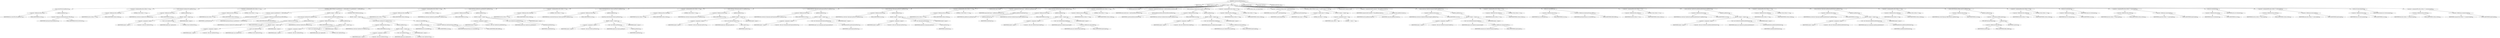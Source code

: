 digraph "writeCentralFileHeader" {  
"1055" [label = <(METHOD,writeCentralFileHeader)<SUB>517</SUB>> ]
"35" [label = <(PARAM,this)<SUB>517</SUB>> ]
"1056" [label = <(PARAM,ZipEntry ze)<SUB>517</SUB>> ]
"1057" [label = <(BLOCK,&lt;empty&gt;,&lt;empty&gt;)<SUB>517</SUB>> ]
"1058" [label = <(write,write(CFH_SIG.getBytes()))<SUB>518</SUB>> ]
"1059" [label = <(&lt;operator&gt;.fieldAccess,this.out)<SUB>518</SUB>> ]
"1060" [label = <(IDENTIFIER,this,write(CFH_SIG.getBytes()))<SUB>518</SUB>> ]
"1061" [label = <(FIELD_IDENTIFIER,out,out)<SUB>518</SUB>> ]
"1062" [label = <(getBytes,getBytes())<SUB>518</SUB>> ]
"1063" [label = <(&lt;operator&gt;.fieldAccess,ZipOutputStream.CFH_SIG)<SUB>518</SUB>> ]
"1064" [label = <(IDENTIFIER,ZipOutputStream,getBytes())<SUB>518</SUB>> ]
"1065" [label = <(FIELD_IDENTIFIER,CFH_SIG,CFH_SIG)<SUB>518</SUB>> ]
"1066" [label = <(&lt;operator&gt;.assignmentPlus,this.written += 4)<SUB>519</SUB>> ]
"1067" [label = <(&lt;operator&gt;.fieldAccess,this.written)<SUB>519</SUB>> ]
"1068" [label = <(IDENTIFIER,this,this.written += 4)<SUB>519</SUB>> ]
"1069" [label = <(FIELD_IDENTIFIER,written,written)<SUB>519</SUB>> ]
"1070" [label = <(LITERAL,4,this.written += 4)<SUB>519</SUB>> ]
"1071" [label = <(write,write((new ZipShort(20)).getBytes()))<SUB>522</SUB>> ]
"1072" [label = <(&lt;operator&gt;.fieldAccess,this.out)<SUB>522</SUB>> ]
"1073" [label = <(IDENTIFIER,this,write((new ZipShort(20)).getBytes()))<SUB>522</SUB>> ]
"1074" [label = <(FIELD_IDENTIFIER,out,out)<SUB>522</SUB>> ]
"1075" [label = <(getBytes,getBytes())<SUB>522</SUB>> ]
"1076" [label = <(BLOCK,&lt;empty&gt;,&lt;empty&gt;)<SUB>522</SUB>> ]
"1077" [label = <(&lt;operator&gt;.assignment,&lt;empty&gt;)> ]
"1078" [label = <(IDENTIFIER,$obj30,&lt;empty&gt;)> ]
"1079" [label = <(&lt;operator&gt;.alloc,new ZipShort(20))<SUB>522</SUB>> ]
"1080" [label = <(&lt;init&gt;,new ZipShort(20))<SUB>522</SUB>> ]
"1081" [label = <(IDENTIFIER,$obj30,new ZipShort(20))> ]
"1082" [label = <(LITERAL,20,new ZipShort(20))<SUB>522</SUB>> ]
"1083" [label = <(IDENTIFIER,$obj30,&lt;empty&gt;)> ]
"1084" [label = <(&lt;operator&gt;.assignmentPlus,this.written += 2)<SUB>523</SUB>> ]
"1085" [label = <(&lt;operator&gt;.fieldAccess,this.written)<SUB>523</SUB>> ]
"1086" [label = <(IDENTIFIER,this,this.written += 2)<SUB>523</SUB>> ]
"1087" [label = <(FIELD_IDENTIFIER,written,written)<SUB>523</SUB>> ]
"1088" [label = <(LITERAL,2,this.written += 2)<SUB>523</SUB>> ]
"1089" [label = <(CONTROL_STRUCTURE,if (ze.getMethod() == DEFLATED),if (ze.getMethod() == DEFLATED))<SUB>527</SUB>> ]
"1090" [label = <(&lt;operator&gt;.equals,ze.getMethod() == DEFLATED)<SUB>527</SUB>> ]
"1091" [label = <(getMethod,getMethod())<SUB>527</SUB>> ]
"1092" [label = <(IDENTIFIER,ze,getMethod())<SUB>527</SUB>> ]
"1093" [label = <(&lt;operator&gt;.fieldAccess,ZipOutputStream.DEFLATED)<SUB>527</SUB>> ]
"1094" [label = <(IDENTIFIER,ZipOutputStream,ze.getMethod() == DEFLATED)<SUB>527</SUB>> ]
"1095" [label = <(FIELD_IDENTIFIER,DEFLATED,DEFLATED)<SUB>527</SUB>> ]
"1096" [label = <(BLOCK,&lt;empty&gt;,&lt;empty&gt;)<SUB>527</SUB>> ]
"1097" [label = <(write,write((new ZipShort(20)).getBytes()))<SUB>530</SUB>> ]
"1098" [label = <(&lt;operator&gt;.fieldAccess,this.out)<SUB>530</SUB>> ]
"1099" [label = <(IDENTIFIER,this,write((new ZipShort(20)).getBytes()))<SUB>530</SUB>> ]
"1100" [label = <(FIELD_IDENTIFIER,out,out)<SUB>530</SUB>> ]
"1101" [label = <(getBytes,getBytes())<SUB>530</SUB>> ]
"1102" [label = <(BLOCK,&lt;empty&gt;,&lt;empty&gt;)<SUB>530</SUB>> ]
"1103" [label = <(&lt;operator&gt;.assignment,&lt;empty&gt;)> ]
"1104" [label = <(IDENTIFIER,$obj31,&lt;empty&gt;)> ]
"1105" [label = <(&lt;operator&gt;.alloc,new ZipShort(20))<SUB>530</SUB>> ]
"1106" [label = <(&lt;init&gt;,new ZipShort(20))<SUB>530</SUB>> ]
"1107" [label = <(IDENTIFIER,$obj31,new ZipShort(20))> ]
"1108" [label = <(LITERAL,20,new ZipShort(20))<SUB>530</SUB>> ]
"1109" [label = <(IDENTIFIER,$obj31,&lt;empty&gt;)> ]
"1110" [label = <(write,write((new ZipShort(8)).getBytes()))<SUB>533</SUB>> ]
"1111" [label = <(&lt;operator&gt;.fieldAccess,this.out)<SUB>533</SUB>> ]
"1112" [label = <(IDENTIFIER,this,write((new ZipShort(8)).getBytes()))<SUB>533</SUB>> ]
"1113" [label = <(FIELD_IDENTIFIER,out,out)<SUB>533</SUB>> ]
"1114" [label = <(getBytes,getBytes())<SUB>533</SUB>> ]
"1115" [label = <(BLOCK,&lt;empty&gt;,&lt;empty&gt;)<SUB>533</SUB>> ]
"1116" [label = <(&lt;operator&gt;.assignment,&lt;empty&gt;)> ]
"1117" [label = <(IDENTIFIER,$obj32,&lt;empty&gt;)> ]
"1118" [label = <(&lt;operator&gt;.alloc,new ZipShort(8))<SUB>533</SUB>> ]
"1119" [label = <(&lt;init&gt;,new ZipShort(8))<SUB>533</SUB>> ]
"1120" [label = <(IDENTIFIER,$obj32,new ZipShort(8))> ]
"1121" [label = <(LITERAL,8,new ZipShort(8))<SUB>533</SUB>> ]
"1122" [label = <(IDENTIFIER,$obj32,&lt;empty&gt;)> ]
"1123" [label = <(CONTROL_STRUCTURE,else,else)<SUB>534</SUB>> ]
"1124" [label = <(BLOCK,&lt;empty&gt;,&lt;empty&gt;)<SUB>534</SUB>> ]
"1125" [label = <(write,write((new ZipShort(10)).getBytes()))<SUB>535</SUB>> ]
"1126" [label = <(&lt;operator&gt;.fieldAccess,this.out)<SUB>535</SUB>> ]
"1127" [label = <(IDENTIFIER,this,write((new ZipShort(10)).getBytes()))<SUB>535</SUB>> ]
"1128" [label = <(FIELD_IDENTIFIER,out,out)<SUB>535</SUB>> ]
"1129" [label = <(getBytes,getBytes())<SUB>535</SUB>> ]
"1130" [label = <(BLOCK,&lt;empty&gt;,&lt;empty&gt;)<SUB>535</SUB>> ]
"1131" [label = <(&lt;operator&gt;.assignment,&lt;empty&gt;)> ]
"1132" [label = <(IDENTIFIER,$obj33,&lt;empty&gt;)> ]
"1133" [label = <(&lt;operator&gt;.alloc,new ZipShort(10))<SUB>535</SUB>> ]
"1134" [label = <(&lt;init&gt;,new ZipShort(10))<SUB>535</SUB>> ]
"1135" [label = <(IDENTIFIER,$obj33,new ZipShort(10))> ]
"1136" [label = <(LITERAL,10,new ZipShort(10))<SUB>535</SUB>> ]
"1137" [label = <(IDENTIFIER,$obj33,&lt;empty&gt;)> ]
"1138" [label = <(write,out.write(ZERO))<SUB>536</SUB>> ]
"1139" [label = <(&lt;operator&gt;.fieldAccess,this.out)<SUB>536</SUB>> ]
"1140" [label = <(IDENTIFIER,this,out.write(ZERO))<SUB>536</SUB>> ]
"1141" [label = <(FIELD_IDENTIFIER,out,out)<SUB>536</SUB>> ]
"1142" [label = <(&lt;operator&gt;.fieldAccess,ZipOutputStream.ZERO)<SUB>536</SUB>> ]
"1143" [label = <(IDENTIFIER,ZipOutputStream,out.write(ZERO))<SUB>536</SUB>> ]
"1144" [label = <(FIELD_IDENTIFIER,ZERO,ZERO)<SUB>536</SUB>> ]
"1145" [label = <(&lt;operator&gt;.assignmentPlus,this.written += 4)<SUB>538</SUB>> ]
"1146" [label = <(&lt;operator&gt;.fieldAccess,this.written)<SUB>538</SUB>> ]
"1147" [label = <(IDENTIFIER,this,this.written += 4)<SUB>538</SUB>> ]
"1148" [label = <(FIELD_IDENTIFIER,written,written)<SUB>538</SUB>> ]
"1149" [label = <(LITERAL,4,this.written += 4)<SUB>538</SUB>> ]
"1150" [label = <(write,write((new ZipShort(ze.getMethod())).getBytes()))<SUB>541</SUB>> ]
"1151" [label = <(&lt;operator&gt;.fieldAccess,this.out)<SUB>541</SUB>> ]
"1152" [label = <(IDENTIFIER,this,write((new ZipShort(ze.getMethod())).getBytes()))<SUB>541</SUB>> ]
"1153" [label = <(FIELD_IDENTIFIER,out,out)<SUB>541</SUB>> ]
"1154" [label = <(getBytes,getBytes())<SUB>541</SUB>> ]
"1155" [label = <(BLOCK,&lt;empty&gt;,&lt;empty&gt;)<SUB>541</SUB>> ]
"1156" [label = <(&lt;operator&gt;.assignment,&lt;empty&gt;)> ]
"1157" [label = <(IDENTIFIER,$obj34,&lt;empty&gt;)> ]
"1158" [label = <(&lt;operator&gt;.alloc,new ZipShort(ze.getMethod()))<SUB>541</SUB>> ]
"1159" [label = <(&lt;init&gt;,new ZipShort(ze.getMethod()))<SUB>541</SUB>> ]
"1160" [label = <(IDENTIFIER,$obj34,new ZipShort(ze.getMethod()))> ]
"1161" [label = <(getMethod,getMethod())<SUB>541</SUB>> ]
"1162" [label = <(IDENTIFIER,ze,getMethod())<SUB>541</SUB>> ]
"1163" [label = <(IDENTIFIER,$obj34,&lt;empty&gt;)> ]
"1164" [label = <(&lt;operator&gt;.assignmentPlus,this.written += 2)<SUB>542</SUB>> ]
"1165" [label = <(&lt;operator&gt;.fieldAccess,this.written)<SUB>542</SUB>> ]
"1166" [label = <(IDENTIFIER,this,this.written += 2)<SUB>542</SUB>> ]
"1167" [label = <(FIELD_IDENTIFIER,written,written)<SUB>542</SUB>> ]
"1168" [label = <(LITERAL,2,this.written += 2)<SUB>542</SUB>> ]
"1169" [label = <(write,write(toDosTime(new Date(ze.getTime())).getBytes()))<SUB>545</SUB>> ]
"1170" [label = <(&lt;operator&gt;.fieldAccess,this.out)<SUB>545</SUB>> ]
"1171" [label = <(IDENTIFIER,this,write(toDosTime(new Date(ze.getTime())).getBytes()))<SUB>545</SUB>> ]
"1172" [label = <(FIELD_IDENTIFIER,out,out)<SUB>545</SUB>> ]
"1173" [label = <(getBytes,getBytes())<SUB>545</SUB>> ]
"1174" [label = <(toDosTime,toDosTime(new Date(ze.getTime())))<SUB>545</SUB>> ]
"1175" [label = <(BLOCK,&lt;empty&gt;,&lt;empty&gt;)<SUB>545</SUB>> ]
"1176" [label = <(&lt;operator&gt;.assignment,&lt;empty&gt;)> ]
"1177" [label = <(IDENTIFIER,$obj35,&lt;empty&gt;)> ]
"1178" [label = <(&lt;operator&gt;.alloc,new Date(ze.getTime()))<SUB>545</SUB>> ]
"1179" [label = <(&lt;init&gt;,new Date(ze.getTime()))<SUB>545</SUB>> ]
"1180" [label = <(IDENTIFIER,$obj35,new Date(ze.getTime()))> ]
"1181" [label = <(getTime,getTime())<SUB>545</SUB>> ]
"1182" [label = <(IDENTIFIER,ze,getTime())<SUB>545</SUB>> ]
"1183" [label = <(IDENTIFIER,$obj35,&lt;empty&gt;)> ]
"1184" [label = <(&lt;operator&gt;.assignmentPlus,this.written += 4)<SUB>546</SUB>> ]
"1185" [label = <(&lt;operator&gt;.fieldAccess,this.written)<SUB>546</SUB>> ]
"1186" [label = <(IDENTIFIER,this,this.written += 4)<SUB>546</SUB>> ]
"1187" [label = <(FIELD_IDENTIFIER,written,written)<SUB>546</SUB>> ]
"1188" [label = <(LITERAL,4,this.written += 4)<SUB>546</SUB>> ]
"1189" [label = <(write,write((new ZipLong(ze.getCrc())).getBytes()))<SUB>551</SUB>> ]
"1190" [label = <(&lt;operator&gt;.fieldAccess,this.out)<SUB>551</SUB>> ]
"1191" [label = <(IDENTIFIER,this,write((new ZipLong(ze.getCrc())).getBytes()))<SUB>551</SUB>> ]
"1192" [label = <(FIELD_IDENTIFIER,out,out)<SUB>551</SUB>> ]
"1193" [label = <(getBytes,getBytes())<SUB>551</SUB>> ]
"1194" [label = <(BLOCK,&lt;empty&gt;,&lt;empty&gt;)<SUB>551</SUB>> ]
"1195" [label = <(&lt;operator&gt;.assignment,&lt;empty&gt;)> ]
"1196" [label = <(IDENTIFIER,$obj36,&lt;empty&gt;)> ]
"1197" [label = <(&lt;operator&gt;.alloc,new ZipLong(ze.getCrc()))<SUB>551</SUB>> ]
"1198" [label = <(&lt;init&gt;,new ZipLong(ze.getCrc()))<SUB>551</SUB>> ]
"1199" [label = <(IDENTIFIER,$obj36,new ZipLong(ze.getCrc()))> ]
"1200" [label = <(getCrc,getCrc())<SUB>551</SUB>> ]
"1201" [label = <(IDENTIFIER,ze,getCrc())<SUB>551</SUB>> ]
"1202" [label = <(IDENTIFIER,$obj36,&lt;empty&gt;)> ]
"1203" [label = <(write,write((new ZipLong(ze.getCompressedSize())).getBytes()))<SUB>552</SUB>> ]
"1204" [label = <(&lt;operator&gt;.fieldAccess,this.out)<SUB>552</SUB>> ]
"1205" [label = <(IDENTIFIER,this,write((new ZipLong(ze.getCompressedSize())).getBytes()))<SUB>552</SUB>> ]
"1206" [label = <(FIELD_IDENTIFIER,out,out)<SUB>552</SUB>> ]
"1207" [label = <(getBytes,getBytes())<SUB>552</SUB>> ]
"1208" [label = <(BLOCK,&lt;empty&gt;,&lt;empty&gt;)<SUB>552</SUB>> ]
"1209" [label = <(&lt;operator&gt;.assignment,&lt;empty&gt;)> ]
"1210" [label = <(IDENTIFIER,$obj37,&lt;empty&gt;)> ]
"1211" [label = <(&lt;operator&gt;.alloc,new ZipLong(ze.getCompressedSize()))<SUB>552</SUB>> ]
"1212" [label = <(&lt;init&gt;,new ZipLong(ze.getCompressedSize()))<SUB>552</SUB>> ]
"1213" [label = <(IDENTIFIER,$obj37,new ZipLong(ze.getCompressedSize()))> ]
"1214" [label = <(getCompressedSize,getCompressedSize())<SUB>552</SUB>> ]
"1215" [label = <(IDENTIFIER,ze,getCompressedSize())<SUB>552</SUB>> ]
"1216" [label = <(IDENTIFIER,$obj37,&lt;empty&gt;)> ]
"1217" [label = <(write,write((new ZipLong(ze.getSize())).getBytes()))<SUB>553</SUB>> ]
"1218" [label = <(&lt;operator&gt;.fieldAccess,this.out)<SUB>553</SUB>> ]
"1219" [label = <(IDENTIFIER,this,write((new ZipLong(ze.getSize())).getBytes()))<SUB>553</SUB>> ]
"1220" [label = <(FIELD_IDENTIFIER,out,out)<SUB>553</SUB>> ]
"1221" [label = <(getBytes,getBytes())<SUB>553</SUB>> ]
"1222" [label = <(BLOCK,&lt;empty&gt;,&lt;empty&gt;)<SUB>553</SUB>> ]
"1223" [label = <(&lt;operator&gt;.assignment,&lt;empty&gt;)> ]
"1224" [label = <(IDENTIFIER,$obj38,&lt;empty&gt;)> ]
"1225" [label = <(&lt;operator&gt;.alloc,new ZipLong(ze.getSize()))<SUB>553</SUB>> ]
"1226" [label = <(&lt;init&gt;,new ZipLong(ze.getSize()))<SUB>553</SUB>> ]
"1227" [label = <(IDENTIFIER,$obj38,new ZipLong(ze.getSize()))> ]
"1228" [label = <(getSize,getSize())<SUB>553</SUB>> ]
"1229" [label = <(IDENTIFIER,ze,getSize())<SUB>553</SUB>> ]
"1230" [label = <(IDENTIFIER,$obj38,&lt;empty&gt;)> ]
"1231" [label = <(&lt;operator&gt;.assignmentPlus,this.written += 12)<SUB>554</SUB>> ]
"1232" [label = <(&lt;operator&gt;.fieldAccess,this.written)<SUB>554</SUB>> ]
"1233" [label = <(IDENTIFIER,this,this.written += 12)<SUB>554</SUB>> ]
"1234" [label = <(FIELD_IDENTIFIER,written,written)<SUB>554</SUB>> ]
"1235" [label = <(LITERAL,12,this.written += 12)<SUB>554</SUB>> ]
"1236" [label = <(LOCAL,byte[] name: byte[])> ]
"1237" [label = <(&lt;operator&gt;.assignment,byte[] name = getBytes(ze.getName()))<SUB>557</SUB>> ]
"1238" [label = <(IDENTIFIER,name,byte[] name = getBytes(ze.getName()))<SUB>557</SUB>> ]
"1239" [label = <(getBytes,getBytes(ze.getName()))<SUB>557</SUB>> ]
"34" [label = <(IDENTIFIER,this,getBytes(ze.getName()))<SUB>557</SUB>> ]
"1240" [label = <(getName,getName())<SUB>557</SUB>> ]
"1241" [label = <(IDENTIFIER,ze,getName())<SUB>557</SUB>> ]
"1242" [label = <(write,write((new ZipShort(name.length)).getBytes()))<SUB>558</SUB>> ]
"1243" [label = <(&lt;operator&gt;.fieldAccess,this.out)<SUB>558</SUB>> ]
"1244" [label = <(IDENTIFIER,this,write((new ZipShort(name.length)).getBytes()))<SUB>558</SUB>> ]
"1245" [label = <(FIELD_IDENTIFIER,out,out)<SUB>558</SUB>> ]
"1246" [label = <(getBytes,getBytes())<SUB>558</SUB>> ]
"1247" [label = <(BLOCK,&lt;empty&gt;,&lt;empty&gt;)<SUB>558</SUB>> ]
"1248" [label = <(&lt;operator&gt;.assignment,&lt;empty&gt;)> ]
"1249" [label = <(IDENTIFIER,$obj39,&lt;empty&gt;)> ]
"1250" [label = <(&lt;operator&gt;.alloc,new ZipShort(name.length))<SUB>558</SUB>> ]
"1251" [label = <(&lt;init&gt;,new ZipShort(name.length))<SUB>558</SUB>> ]
"1252" [label = <(IDENTIFIER,$obj39,new ZipShort(name.length))> ]
"1253" [label = <(&lt;operator&gt;.fieldAccess,name.length)<SUB>558</SUB>> ]
"1254" [label = <(IDENTIFIER,name,new ZipShort(name.length))<SUB>558</SUB>> ]
"1255" [label = <(FIELD_IDENTIFIER,length,length)<SUB>558</SUB>> ]
"1256" [label = <(IDENTIFIER,$obj39,&lt;empty&gt;)> ]
"1257" [label = <(&lt;operator&gt;.assignmentPlus,this.written += 2)<SUB>559</SUB>> ]
"1258" [label = <(&lt;operator&gt;.fieldAccess,this.written)<SUB>559</SUB>> ]
"1259" [label = <(IDENTIFIER,this,this.written += 2)<SUB>559</SUB>> ]
"1260" [label = <(FIELD_IDENTIFIER,written,written)<SUB>559</SUB>> ]
"1261" [label = <(LITERAL,2,this.written += 2)<SUB>559</SUB>> ]
"1262" [label = <(LOCAL,byte[] extra: byte[])> ]
"1263" [label = <(&lt;operator&gt;.assignment,byte[] extra = getCentralDirectoryExtra())<SUB>562</SUB>> ]
"1264" [label = <(IDENTIFIER,extra,byte[] extra = getCentralDirectoryExtra())<SUB>562</SUB>> ]
"1265" [label = <(getCentralDirectoryExtra,getCentralDirectoryExtra())<SUB>562</SUB>> ]
"1266" [label = <(IDENTIFIER,ze,getCentralDirectoryExtra())<SUB>562</SUB>> ]
"1267" [label = <(write,write((new ZipShort(extra.length)).getBytes()))<SUB>563</SUB>> ]
"1268" [label = <(&lt;operator&gt;.fieldAccess,this.out)<SUB>563</SUB>> ]
"1269" [label = <(IDENTIFIER,this,write((new ZipShort(extra.length)).getBytes()))<SUB>563</SUB>> ]
"1270" [label = <(FIELD_IDENTIFIER,out,out)<SUB>563</SUB>> ]
"1271" [label = <(getBytes,getBytes())<SUB>563</SUB>> ]
"1272" [label = <(BLOCK,&lt;empty&gt;,&lt;empty&gt;)<SUB>563</SUB>> ]
"1273" [label = <(&lt;operator&gt;.assignment,&lt;empty&gt;)> ]
"1274" [label = <(IDENTIFIER,$obj40,&lt;empty&gt;)> ]
"1275" [label = <(&lt;operator&gt;.alloc,new ZipShort(extra.length))<SUB>563</SUB>> ]
"1276" [label = <(&lt;init&gt;,new ZipShort(extra.length))<SUB>563</SUB>> ]
"1277" [label = <(IDENTIFIER,$obj40,new ZipShort(extra.length))> ]
"1278" [label = <(&lt;operator&gt;.fieldAccess,extra.length)<SUB>563</SUB>> ]
"1279" [label = <(IDENTIFIER,extra,new ZipShort(extra.length))<SUB>563</SUB>> ]
"1280" [label = <(FIELD_IDENTIFIER,length,length)<SUB>563</SUB>> ]
"1281" [label = <(IDENTIFIER,$obj40,&lt;empty&gt;)> ]
"1282" [label = <(&lt;operator&gt;.assignmentPlus,this.written += 2)<SUB>564</SUB>> ]
"1283" [label = <(&lt;operator&gt;.fieldAccess,this.written)<SUB>564</SUB>> ]
"1284" [label = <(IDENTIFIER,this,this.written += 2)<SUB>564</SUB>> ]
"1285" [label = <(FIELD_IDENTIFIER,written,written)<SUB>564</SUB>> ]
"1286" [label = <(LITERAL,2,this.written += 2)<SUB>564</SUB>> ]
"1287" [label = <(LOCAL,String comm: java.lang.String)> ]
"1288" [label = <(&lt;operator&gt;.assignment,String comm = getComment())<SUB>567</SUB>> ]
"1289" [label = <(IDENTIFIER,comm,String comm = getComment())<SUB>567</SUB>> ]
"1290" [label = <(getComment,getComment())<SUB>567</SUB>> ]
"1291" [label = <(IDENTIFIER,ze,getComment())<SUB>567</SUB>> ]
"1292" [label = <(CONTROL_STRUCTURE,if (comm == null),if (comm == null))<SUB>568</SUB>> ]
"1293" [label = <(&lt;operator&gt;.equals,comm == null)<SUB>568</SUB>> ]
"1294" [label = <(IDENTIFIER,comm,comm == null)<SUB>568</SUB>> ]
"1295" [label = <(LITERAL,null,comm == null)<SUB>568</SUB>> ]
"1296" [label = <(BLOCK,&lt;empty&gt;,&lt;empty&gt;)<SUB>568</SUB>> ]
"1297" [label = <(&lt;operator&gt;.assignment,comm = &quot;&quot;)<SUB>569</SUB>> ]
"1298" [label = <(IDENTIFIER,comm,comm = &quot;&quot;)<SUB>569</SUB>> ]
"1299" [label = <(LITERAL,&quot;&quot;,comm = &quot;&quot;)<SUB>569</SUB>> ]
"1300" [label = <(LOCAL,byte[] comment: byte[])> ]
"1301" [label = <(&lt;operator&gt;.assignment,byte[] comment = this.getBytes(comm))<SUB>571</SUB>> ]
"1302" [label = <(IDENTIFIER,comment,byte[] comment = this.getBytes(comm))<SUB>571</SUB>> ]
"1303" [label = <(getBytes,this.getBytes(comm))<SUB>571</SUB>> ]
"36" [label = <(IDENTIFIER,this,this.getBytes(comm))<SUB>571</SUB>> ]
"1304" [label = <(IDENTIFIER,comm,this.getBytes(comm))<SUB>571</SUB>> ]
"1305" [label = <(write,write((new ZipShort(comment.length)).getBytes()))<SUB>572</SUB>> ]
"1306" [label = <(&lt;operator&gt;.fieldAccess,this.out)<SUB>572</SUB>> ]
"1307" [label = <(IDENTIFIER,this,write((new ZipShort(comment.length)).getBytes()))<SUB>572</SUB>> ]
"1308" [label = <(FIELD_IDENTIFIER,out,out)<SUB>572</SUB>> ]
"1309" [label = <(getBytes,getBytes())<SUB>572</SUB>> ]
"1310" [label = <(BLOCK,&lt;empty&gt;,&lt;empty&gt;)<SUB>572</SUB>> ]
"1311" [label = <(&lt;operator&gt;.assignment,&lt;empty&gt;)> ]
"1312" [label = <(IDENTIFIER,$obj41,&lt;empty&gt;)> ]
"1313" [label = <(&lt;operator&gt;.alloc,new ZipShort(comment.length))<SUB>572</SUB>> ]
"1314" [label = <(&lt;init&gt;,new ZipShort(comment.length))<SUB>572</SUB>> ]
"1315" [label = <(IDENTIFIER,$obj41,new ZipShort(comment.length))> ]
"1316" [label = <(&lt;operator&gt;.fieldAccess,comment.length)<SUB>572</SUB>> ]
"1317" [label = <(IDENTIFIER,comment,new ZipShort(comment.length))<SUB>572</SUB>> ]
"1318" [label = <(FIELD_IDENTIFIER,length,length)<SUB>572</SUB>> ]
"1319" [label = <(IDENTIFIER,$obj41,&lt;empty&gt;)> ]
"1320" [label = <(&lt;operator&gt;.assignmentPlus,this.written += 2)<SUB>573</SUB>> ]
"1321" [label = <(&lt;operator&gt;.fieldAccess,this.written)<SUB>573</SUB>> ]
"1322" [label = <(IDENTIFIER,this,this.written += 2)<SUB>573</SUB>> ]
"1323" [label = <(FIELD_IDENTIFIER,written,written)<SUB>573</SUB>> ]
"1324" [label = <(LITERAL,2,this.written += 2)<SUB>573</SUB>> ]
"1325" [label = <(write,out.write(ZERO))<SUB>576</SUB>> ]
"1326" [label = <(&lt;operator&gt;.fieldAccess,this.out)<SUB>576</SUB>> ]
"1327" [label = <(IDENTIFIER,this,out.write(ZERO))<SUB>576</SUB>> ]
"1328" [label = <(FIELD_IDENTIFIER,out,out)<SUB>576</SUB>> ]
"1329" [label = <(&lt;operator&gt;.fieldAccess,ZipOutputStream.ZERO)<SUB>576</SUB>> ]
"1330" [label = <(IDENTIFIER,ZipOutputStream,out.write(ZERO))<SUB>576</SUB>> ]
"1331" [label = <(FIELD_IDENTIFIER,ZERO,ZERO)<SUB>576</SUB>> ]
"1332" [label = <(&lt;operator&gt;.assignmentPlus,this.written += 2)<SUB>577</SUB>> ]
"1333" [label = <(&lt;operator&gt;.fieldAccess,this.written)<SUB>577</SUB>> ]
"1334" [label = <(IDENTIFIER,this,this.written += 2)<SUB>577</SUB>> ]
"1335" [label = <(FIELD_IDENTIFIER,written,written)<SUB>577</SUB>> ]
"1336" [label = <(LITERAL,2,this.written += 2)<SUB>577</SUB>> ]
"1337" [label = <(write,write((new ZipShort(ze.getInternalAttributes())).getBytes()))<SUB>580</SUB>> ]
"1338" [label = <(&lt;operator&gt;.fieldAccess,this.out)<SUB>580</SUB>> ]
"1339" [label = <(IDENTIFIER,this,write((new ZipShort(ze.getInternalAttributes())).getBytes()))<SUB>580</SUB>> ]
"1340" [label = <(FIELD_IDENTIFIER,out,out)<SUB>580</SUB>> ]
"1341" [label = <(getBytes,getBytes())<SUB>580</SUB>> ]
"1342" [label = <(BLOCK,&lt;empty&gt;,&lt;empty&gt;)<SUB>580</SUB>> ]
"1343" [label = <(&lt;operator&gt;.assignment,&lt;empty&gt;)> ]
"1344" [label = <(IDENTIFIER,$obj42,&lt;empty&gt;)> ]
"1345" [label = <(&lt;operator&gt;.alloc,new ZipShort(ze.getInternalAttributes()))<SUB>580</SUB>> ]
"1346" [label = <(&lt;init&gt;,new ZipShort(ze.getInternalAttributes()))<SUB>580</SUB>> ]
"1347" [label = <(IDENTIFIER,$obj42,new ZipShort(ze.getInternalAttributes()))> ]
"1348" [label = <(getInternalAttributes,getInternalAttributes())<SUB>580</SUB>> ]
"1349" [label = <(IDENTIFIER,ze,getInternalAttributes())<SUB>580</SUB>> ]
"1350" [label = <(IDENTIFIER,$obj42,&lt;empty&gt;)> ]
"1351" [label = <(&lt;operator&gt;.assignmentPlus,this.written += 2)<SUB>581</SUB>> ]
"1352" [label = <(&lt;operator&gt;.fieldAccess,this.written)<SUB>581</SUB>> ]
"1353" [label = <(IDENTIFIER,this,this.written += 2)<SUB>581</SUB>> ]
"1354" [label = <(FIELD_IDENTIFIER,written,written)<SUB>581</SUB>> ]
"1355" [label = <(LITERAL,2,this.written += 2)<SUB>581</SUB>> ]
"1356" [label = <(write,write((new ZipLong(ze.getExternalAttributes())).getBytes()))<SUB>584</SUB>> ]
"1357" [label = <(&lt;operator&gt;.fieldAccess,this.out)<SUB>584</SUB>> ]
"1358" [label = <(IDENTIFIER,this,write((new ZipLong(ze.getExternalAttributes())).getBytes()))<SUB>584</SUB>> ]
"1359" [label = <(FIELD_IDENTIFIER,out,out)<SUB>584</SUB>> ]
"1360" [label = <(getBytes,getBytes())<SUB>584</SUB>> ]
"1361" [label = <(BLOCK,&lt;empty&gt;,&lt;empty&gt;)<SUB>584</SUB>> ]
"1362" [label = <(&lt;operator&gt;.assignment,&lt;empty&gt;)> ]
"1363" [label = <(IDENTIFIER,$obj43,&lt;empty&gt;)> ]
"1364" [label = <(&lt;operator&gt;.alloc,new ZipLong(ze.getExternalAttributes()))<SUB>584</SUB>> ]
"1365" [label = <(&lt;init&gt;,new ZipLong(ze.getExternalAttributes()))<SUB>584</SUB>> ]
"1366" [label = <(IDENTIFIER,$obj43,new ZipLong(ze.getExternalAttributes()))> ]
"1367" [label = <(getExternalAttributes,getExternalAttributes())<SUB>584</SUB>> ]
"1368" [label = <(IDENTIFIER,ze,getExternalAttributes())<SUB>584</SUB>> ]
"1369" [label = <(IDENTIFIER,$obj43,&lt;empty&gt;)> ]
"1370" [label = <(&lt;operator&gt;.assignmentPlus,this.written += 4)<SUB>585</SUB>> ]
"1371" [label = <(&lt;operator&gt;.fieldAccess,this.written)<SUB>585</SUB>> ]
"1372" [label = <(IDENTIFIER,this,this.written += 4)<SUB>585</SUB>> ]
"1373" [label = <(FIELD_IDENTIFIER,written,written)<SUB>585</SUB>> ]
"1374" [label = <(LITERAL,4,this.written += 4)<SUB>585</SUB>> ]
"1375" [label = <(write,write(((ZipLong) offsets.get(ze)).getBytes()))<SUB>588</SUB>> ]
"1376" [label = <(&lt;operator&gt;.fieldAccess,this.out)<SUB>588</SUB>> ]
"1377" [label = <(IDENTIFIER,this,write(((ZipLong) offsets.get(ze)).getBytes()))<SUB>588</SUB>> ]
"1378" [label = <(FIELD_IDENTIFIER,out,out)<SUB>588</SUB>> ]
"1379" [label = <(getBytes,getBytes())<SUB>588</SUB>> ]
"1380" [label = <(&lt;operator&gt;.cast,(ZipLong) offsets.get(ze))<SUB>588</SUB>> ]
"1381" [label = <(TYPE_REF,ZipLong,ZipLong)<SUB>588</SUB>> ]
"1382" [label = <(get,get(ze))<SUB>588</SUB>> ]
"1383" [label = <(&lt;operator&gt;.fieldAccess,this.offsets)<SUB>588</SUB>> ]
"1384" [label = <(IDENTIFIER,this,get(ze))<SUB>588</SUB>> ]
"1385" [label = <(FIELD_IDENTIFIER,offsets,offsets)<SUB>588</SUB>> ]
"1386" [label = <(IDENTIFIER,ze,get(ze))<SUB>588</SUB>> ]
"1387" [label = <(&lt;operator&gt;.assignmentPlus,this.written += 4)<SUB>589</SUB>> ]
"1388" [label = <(&lt;operator&gt;.fieldAccess,this.written)<SUB>589</SUB>> ]
"1389" [label = <(IDENTIFIER,this,this.written += 4)<SUB>589</SUB>> ]
"1390" [label = <(FIELD_IDENTIFIER,written,written)<SUB>589</SUB>> ]
"1391" [label = <(LITERAL,4,this.written += 4)<SUB>589</SUB>> ]
"1392" [label = <(write,out.write(name))<SUB>592</SUB>> ]
"1393" [label = <(&lt;operator&gt;.fieldAccess,this.out)<SUB>592</SUB>> ]
"1394" [label = <(IDENTIFIER,this,out.write(name))<SUB>592</SUB>> ]
"1395" [label = <(FIELD_IDENTIFIER,out,out)<SUB>592</SUB>> ]
"1396" [label = <(IDENTIFIER,name,out.write(name))<SUB>592</SUB>> ]
"1397" [label = <(&lt;operator&gt;.assignmentPlus,this.written += name.length)<SUB>593</SUB>> ]
"1398" [label = <(&lt;operator&gt;.fieldAccess,this.written)<SUB>593</SUB>> ]
"1399" [label = <(IDENTIFIER,this,this.written += name.length)<SUB>593</SUB>> ]
"1400" [label = <(FIELD_IDENTIFIER,written,written)<SUB>593</SUB>> ]
"1401" [label = <(&lt;operator&gt;.fieldAccess,name.length)<SUB>593</SUB>> ]
"1402" [label = <(IDENTIFIER,name,this.written += name.length)<SUB>593</SUB>> ]
"1403" [label = <(FIELD_IDENTIFIER,length,length)<SUB>593</SUB>> ]
"1404" [label = <(write,out.write(extra))<SUB>596</SUB>> ]
"1405" [label = <(&lt;operator&gt;.fieldAccess,this.out)<SUB>596</SUB>> ]
"1406" [label = <(IDENTIFIER,this,out.write(extra))<SUB>596</SUB>> ]
"1407" [label = <(FIELD_IDENTIFIER,out,out)<SUB>596</SUB>> ]
"1408" [label = <(IDENTIFIER,extra,out.write(extra))<SUB>596</SUB>> ]
"1409" [label = <(&lt;operator&gt;.assignmentPlus,this.written += extra.length)<SUB>597</SUB>> ]
"1410" [label = <(&lt;operator&gt;.fieldAccess,this.written)<SUB>597</SUB>> ]
"1411" [label = <(IDENTIFIER,this,this.written += extra.length)<SUB>597</SUB>> ]
"1412" [label = <(FIELD_IDENTIFIER,written,written)<SUB>597</SUB>> ]
"1413" [label = <(&lt;operator&gt;.fieldAccess,extra.length)<SUB>597</SUB>> ]
"1414" [label = <(IDENTIFIER,extra,this.written += extra.length)<SUB>597</SUB>> ]
"1415" [label = <(FIELD_IDENTIFIER,length,length)<SUB>597</SUB>> ]
"1416" [label = <(write,out.write(comment))<SUB>600</SUB>> ]
"1417" [label = <(&lt;operator&gt;.fieldAccess,this.out)<SUB>600</SUB>> ]
"1418" [label = <(IDENTIFIER,this,out.write(comment))<SUB>600</SUB>> ]
"1419" [label = <(FIELD_IDENTIFIER,out,out)<SUB>600</SUB>> ]
"1420" [label = <(IDENTIFIER,comment,out.write(comment))<SUB>600</SUB>> ]
"1421" [label = <(&lt;operator&gt;.assignmentPlus,this.written += comment.length)<SUB>601</SUB>> ]
"1422" [label = <(&lt;operator&gt;.fieldAccess,this.written)<SUB>601</SUB>> ]
"1423" [label = <(IDENTIFIER,this,this.written += comment.length)<SUB>601</SUB>> ]
"1424" [label = <(FIELD_IDENTIFIER,written,written)<SUB>601</SUB>> ]
"1425" [label = <(&lt;operator&gt;.fieldAccess,comment.length)<SUB>601</SUB>> ]
"1426" [label = <(IDENTIFIER,comment,this.written += comment.length)<SUB>601</SUB>> ]
"1427" [label = <(FIELD_IDENTIFIER,length,length)<SUB>601</SUB>> ]
"1428" [label = <(MODIFIER,PROTECTED)> ]
"1429" [label = <(MODIFIER,VIRTUAL)> ]
"1430" [label = <(METHOD_RETURN,void)<SUB>517</SUB>> ]
  "1055" -> "35" 
  "1055" -> "1056" 
  "1055" -> "1057" 
  "1055" -> "1428" 
  "1055" -> "1429" 
  "1055" -> "1430" 
  "1057" -> "1058" 
  "1057" -> "1066" 
  "1057" -> "1071" 
  "1057" -> "1084" 
  "1057" -> "1089" 
  "1057" -> "1145" 
  "1057" -> "1150" 
  "1057" -> "1164" 
  "1057" -> "1169" 
  "1057" -> "1184" 
  "1057" -> "1189" 
  "1057" -> "1203" 
  "1057" -> "1217" 
  "1057" -> "1231" 
  "1057" -> "1236" 
  "1057" -> "1237" 
  "1057" -> "1242" 
  "1057" -> "1257" 
  "1057" -> "1262" 
  "1057" -> "1263" 
  "1057" -> "1267" 
  "1057" -> "1282" 
  "1057" -> "1287" 
  "1057" -> "1288" 
  "1057" -> "1292" 
  "1057" -> "1300" 
  "1057" -> "1301" 
  "1057" -> "1305" 
  "1057" -> "1320" 
  "1057" -> "1325" 
  "1057" -> "1332" 
  "1057" -> "1337" 
  "1057" -> "1351" 
  "1057" -> "1356" 
  "1057" -> "1370" 
  "1057" -> "1375" 
  "1057" -> "1387" 
  "1057" -> "1392" 
  "1057" -> "1397" 
  "1057" -> "1404" 
  "1057" -> "1409" 
  "1057" -> "1416" 
  "1057" -> "1421" 
  "1058" -> "1059" 
  "1058" -> "1062" 
  "1059" -> "1060" 
  "1059" -> "1061" 
  "1062" -> "1063" 
  "1063" -> "1064" 
  "1063" -> "1065" 
  "1066" -> "1067" 
  "1066" -> "1070" 
  "1067" -> "1068" 
  "1067" -> "1069" 
  "1071" -> "1072" 
  "1071" -> "1075" 
  "1072" -> "1073" 
  "1072" -> "1074" 
  "1075" -> "1076" 
  "1076" -> "1077" 
  "1076" -> "1080" 
  "1076" -> "1083" 
  "1077" -> "1078" 
  "1077" -> "1079" 
  "1080" -> "1081" 
  "1080" -> "1082" 
  "1084" -> "1085" 
  "1084" -> "1088" 
  "1085" -> "1086" 
  "1085" -> "1087" 
  "1089" -> "1090" 
  "1089" -> "1096" 
  "1089" -> "1123" 
  "1090" -> "1091" 
  "1090" -> "1093" 
  "1091" -> "1092" 
  "1093" -> "1094" 
  "1093" -> "1095" 
  "1096" -> "1097" 
  "1096" -> "1110" 
  "1097" -> "1098" 
  "1097" -> "1101" 
  "1098" -> "1099" 
  "1098" -> "1100" 
  "1101" -> "1102" 
  "1102" -> "1103" 
  "1102" -> "1106" 
  "1102" -> "1109" 
  "1103" -> "1104" 
  "1103" -> "1105" 
  "1106" -> "1107" 
  "1106" -> "1108" 
  "1110" -> "1111" 
  "1110" -> "1114" 
  "1111" -> "1112" 
  "1111" -> "1113" 
  "1114" -> "1115" 
  "1115" -> "1116" 
  "1115" -> "1119" 
  "1115" -> "1122" 
  "1116" -> "1117" 
  "1116" -> "1118" 
  "1119" -> "1120" 
  "1119" -> "1121" 
  "1123" -> "1124" 
  "1124" -> "1125" 
  "1124" -> "1138" 
  "1125" -> "1126" 
  "1125" -> "1129" 
  "1126" -> "1127" 
  "1126" -> "1128" 
  "1129" -> "1130" 
  "1130" -> "1131" 
  "1130" -> "1134" 
  "1130" -> "1137" 
  "1131" -> "1132" 
  "1131" -> "1133" 
  "1134" -> "1135" 
  "1134" -> "1136" 
  "1138" -> "1139" 
  "1138" -> "1142" 
  "1139" -> "1140" 
  "1139" -> "1141" 
  "1142" -> "1143" 
  "1142" -> "1144" 
  "1145" -> "1146" 
  "1145" -> "1149" 
  "1146" -> "1147" 
  "1146" -> "1148" 
  "1150" -> "1151" 
  "1150" -> "1154" 
  "1151" -> "1152" 
  "1151" -> "1153" 
  "1154" -> "1155" 
  "1155" -> "1156" 
  "1155" -> "1159" 
  "1155" -> "1163" 
  "1156" -> "1157" 
  "1156" -> "1158" 
  "1159" -> "1160" 
  "1159" -> "1161" 
  "1161" -> "1162" 
  "1164" -> "1165" 
  "1164" -> "1168" 
  "1165" -> "1166" 
  "1165" -> "1167" 
  "1169" -> "1170" 
  "1169" -> "1173" 
  "1170" -> "1171" 
  "1170" -> "1172" 
  "1173" -> "1174" 
  "1174" -> "1175" 
  "1175" -> "1176" 
  "1175" -> "1179" 
  "1175" -> "1183" 
  "1176" -> "1177" 
  "1176" -> "1178" 
  "1179" -> "1180" 
  "1179" -> "1181" 
  "1181" -> "1182" 
  "1184" -> "1185" 
  "1184" -> "1188" 
  "1185" -> "1186" 
  "1185" -> "1187" 
  "1189" -> "1190" 
  "1189" -> "1193" 
  "1190" -> "1191" 
  "1190" -> "1192" 
  "1193" -> "1194" 
  "1194" -> "1195" 
  "1194" -> "1198" 
  "1194" -> "1202" 
  "1195" -> "1196" 
  "1195" -> "1197" 
  "1198" -> "1199" 
  "1198" -> "1200" 
  "1200" -> "1201" 
  "1203" -> "1204" 
  "1203" -> "1207" 
  "1204" -> "1205" 
  "1204" -> "1206" 
  "1207" -> "1208" 
  "1208" -> "1209" 
  "1208" -> "1212" 
  "1208" -> "1216" 
  "1209" -> "1210" 
  "1209" -> "1211" 
  "1212" -> "1213" 
  "1212" -> "1214" 
  "1214" -> "1215" 
  "1217" -> "1218" 
  "1217" -> "1221" 
  "1218" -> "1219" 
  "1218" -> "1220" 
  "1221" -> "1222" 
  "1222" -> "1223" 
  "1222" -> "1226" 
  "1222" -> "1230" 
  "1223" -> "1224" 
  "1223" -> "1225" 
  "1226" -> "1227" 
  "1226" -> "1228" 
  "1228" -> "1229" 
  "1231" -> "1232" 
  "1231" -> "1235" 
  "1232" -> "1233" 
  "1232" -> "1234" 
  "1237" -> "1238" 
  "1237" -> "1239" 
  "1239" -> "34" 
  "1239" -> "1240" 
  "1240" -> "1241" 
  "1242" -> "1243" 
  "1242" -> "1246" 
  "1243" -> "1244" 
  "1243" -> "1245" 
  "1246" -> "1247" 
  "1247" -> "1248" 
  "1247" -> "1251" 
  "1247" -> "1256" 
  "1248" -> "1249" 
  "1248" -> "1250" 
  "1251" -> "1252" 
  "1251" -> "1253" 
  "1253" -> "1254" 
  "1253" -> "1255" 
  "1257" -> "1258" 
  "1257" -> "1261" 
  "1258" -> "1259" 
  "1258" -> "1260" 
  "1263" -> "1264" 
  "1263" -> "1265" 
  "1265" -> "1266" 
  "1267" -> "1268" 
  "1267" -> "1271" 
  "1268" -> "1269" 
  "1268" -> "1270" 
  "1271" -> "1272" 
  "1272" -> "1273" 
  "1272" -> "1276" 
  "1272" -> "1281" 
  "1273" -> "1274" 
  "1273" -> "1275" 
  "1276" -> "1277" 
  "1276" -> "1278" 
  "1278" -> "1279" 
  "1278" -> "1280" 
  "1282" -> "1283" 
  "1282" -> "1286" 
  "1283" -> "1284" 
  "1283" -> "1285" 
  "1288" -> "1289" 
  "1288" -> "1290" 
  "1290" -> "1291" 
  "1292" -> "1293" 
  "1292" -> "1296" 
  "1293" -> "1294" 
  "1293" -> "1295" 
  "1296" -> "1297" 
  "1297" -> "1298" 
  "1297" -> "1299" 
  "1301" -> "1302" 
  "1301" -> "1303" 
  "1303" -> "36" 
  "1303" -> "1304" 
  "1305" -> "1306" 
  "1305" -> "1309" 
  "1306" -> "1307" 
  "1306" -> "1308" 
  "1309" -> "1310" 
  "1310" -> "1311" 
  "1310" -> "1314" 
  "1310" -> "1319" 
  "1311" -> "1312" 
  "1311" -> "1313" 
  "1314" -> "1315" 
  "1314" -> "1316" 
  "1316" -> "1317" 
  "1316" -> "1318" 
  "1320" -> "1321" 
  "1320" -> "1324" 
  "1321" -> "1322" 
  "1321" -> "1323" 
  "1325" -> "1326" 
  "1325" -> "1329" 
  "1326" -> "1327" 
  "1326" -> "1328" 
  "1329" -> "1330" 
  "1329" -> "1331" 
  "1332" -> "1333" 
  "1332" -> "1336" 
  "1333" -> "1334" 
  "1333" -> "1335" 
  "1337" -> "1338" 
  "1337" -> "1341" 
  "1338" -> "1339" 
  "1338" -> "1340" 
  "1341" -> "1342" 
  "1342" -> "1343" 
  "1342" -> "1346" 
  "1342" -> "1350" 
  "1343" -> "1344" 
  "1343" -> "1345" 
  "1346" -> "1347" 
  "1346" -> "1348" 
  "1348" -> "1349" 
  "1351" -> "1352" 
  "1351" -> "1355" 
  "1352" -> "1353" 
  "1352" -> "1354" 
  "1356" -> "1357" 
  "1356" -> "1360" 
  "1357" -> "1358" 
  "1357" -> "1359" 
  "1360" -> "1361" 
  "1361" -> "1362" 
  "1361" -> "1365" 
  "1361" -> "1369" 
  "1362" -> "1363" 
  "1362" -> "1364" 
  "1365" -> "1366" 
  "1365" -> "1367" 
  "1367" -> "1368" 
  "1370" -> "1371" 
  "1370" -> "1374" 
  "1371" -> "1372" 
  "1371" -> "1373" 
  "1375" -> "1376" 
  "1375" -> "1379" 
  "1376" -> "1377" 
  "1376" -> "1378" 
  "1379" -> "1380" 
  "1380" -> "1381" 
  "1380" -> "1382" 
  "1382" -> "1383" 
  "1382" -> "1386" 
  "1383" -> "1384" 
  "1383" -> "1385" 
  "1387" -> "1388" 
  "1387" -> "1391" 
  "1388" -> "1389" 
  "1388" -> "1390" 
  "1392" -> "1393" 
  "1392" -> "1396" 
  "1393" -> "1394" 
  "1393" -> "1395" 
  "1397" -> "1398" 
  "1397" -> "1401" 
  "1398" -> "1399" 
  "1398" -> "1400" 
  "1401" -> "1402" 
  "1401" -> "1403" 
  "1404" -> "1405" 
  "1404" -> "1408" 
  "1405" -> "1406" 
  "1405" -> "1407" 
  "1409" -> "1410" 
  "1409" -> "1413" 
  "1410" -> "1411" 
  "1410" -> "1412" 
  "1413" -> "1414" 
  "1413" -> "1415" 
  "1416" -> "1417" 
  "1416" -> "1420" 
  "1417" -> "1418" 
  "1417" -> "1419" 
  "1421" -> "1422" 
  "1421" -> "1425" 
  "1422" -> "1423" 
  "1422" -> "1424" 
  "1425" -> "1426" 
  "1425" -> "1427" 
}
